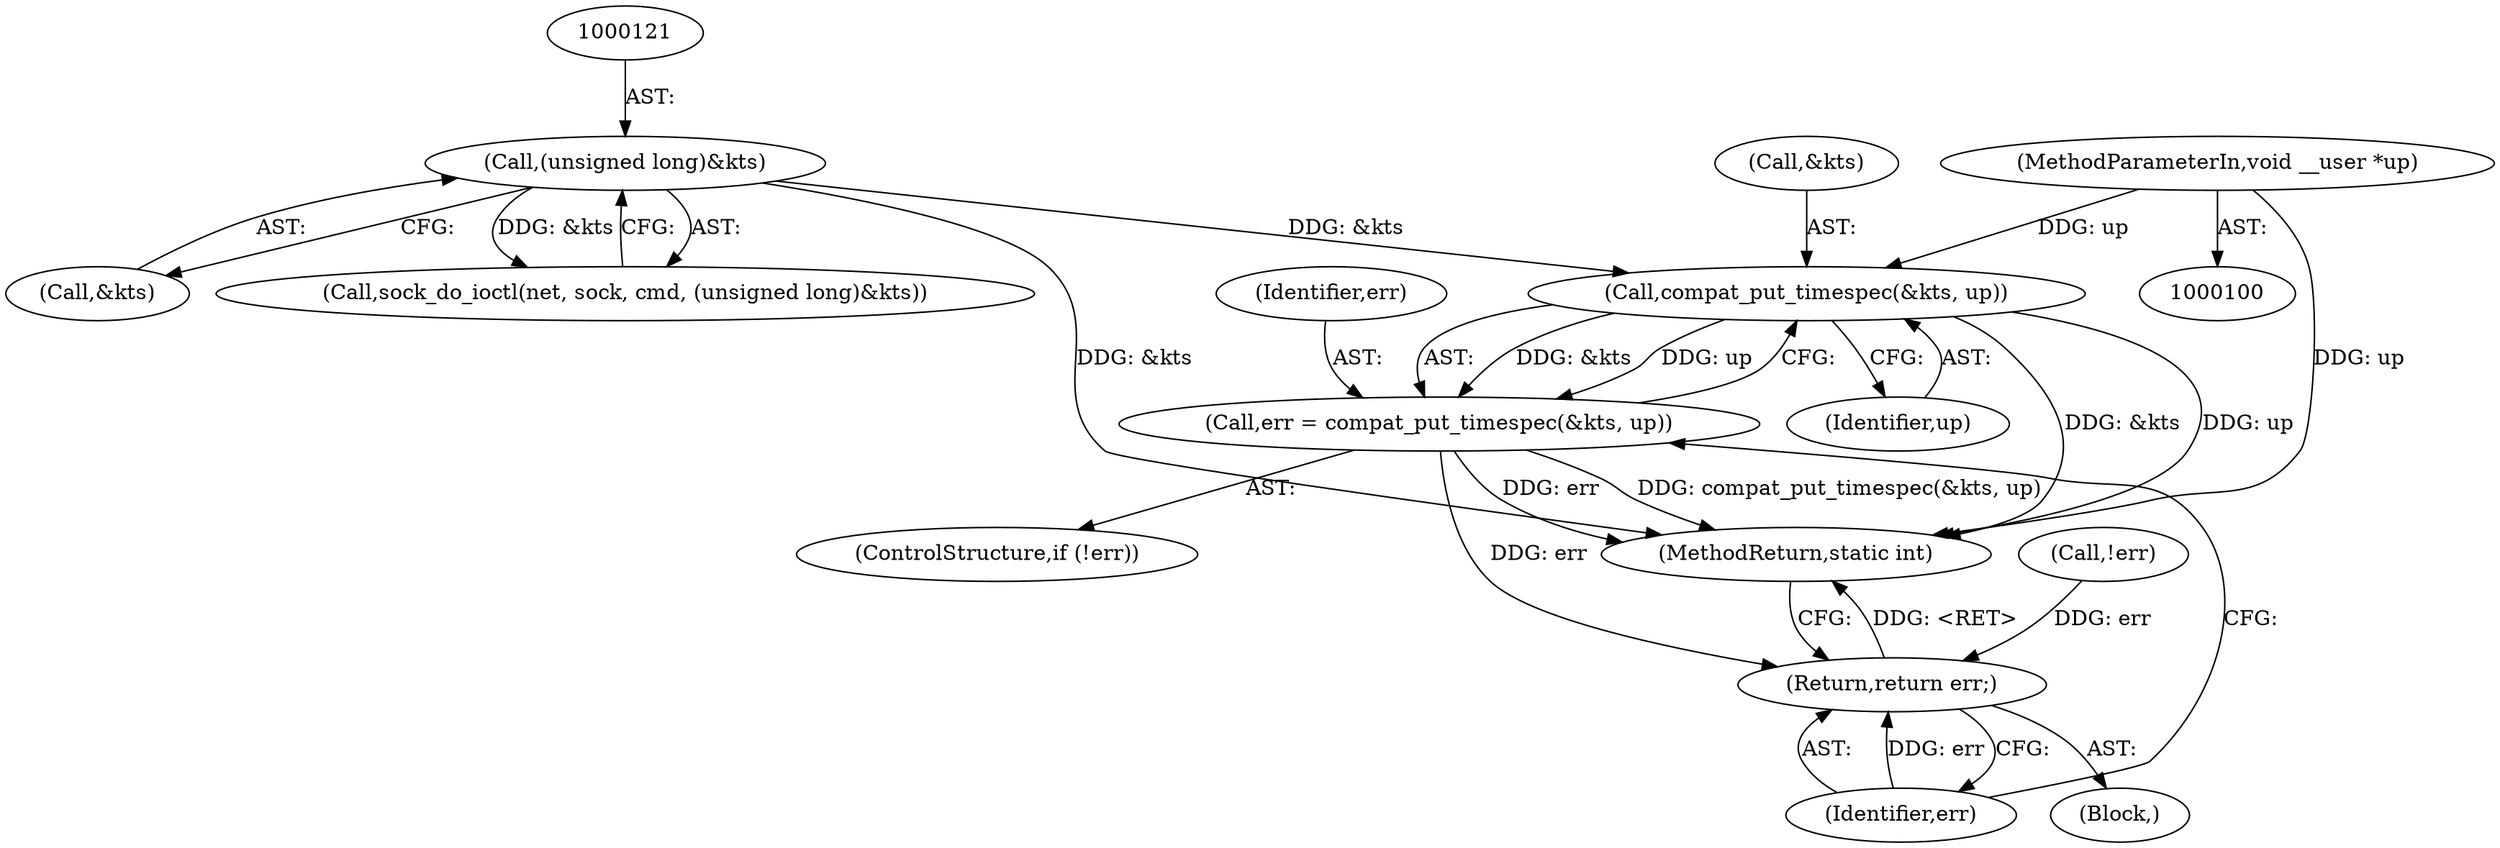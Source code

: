 digraph "0_linux_ed6fe9d614fc1bca95eb8c0ccd0e92db00ef9d5d_0@pointer" {
"1000131" [label="(Call,compat_put_timespec(&kts, up))"];
"1000120" [label="(Call,(unsigned long)&kts)"];
"1000104" [label="(MethodParameterIn,void __user *up)"];
"1000129" [label="(Call,err = compat_put_timespec(&kts, up))"];
"1000135" [label="(Return,return err;)"];
"1000136" [label="(Identifier,err)"];
"1000116" [label="(Call,sock_do_ioctl(net, sock, cmd, (unsigned long)&kts))"];
"1000126" [label="(ControlStructure,if (!err))"];
"1000105" [label="(Block,)"];
"1000137" [label="(MethodReturn,static int)"];
"1000104" [label="(MethodParameterIn,void __user *up)"];
"1000135" [label="(Return,return err;)"];
"1000127" [label="(Call,!err)"];
"1000120" [label="(Call,(unsigned long)&kts)"];
"1000130" [label="(Identifier,err)"];
"1000129" [label="(Call,err = compat_put_timespec(&kts, up))"];
"1000131" [label="(Call,compat_put_timespec(&kts, up))"];
"1000132" [label="(Call,&kts)"];
"1000122" [label="(Call,&kts)"];
"1000134" [label="(Identifier,up)"];
"1000131" -> "1000129"  [label="AST: "];
"1000131" -> "1000134"  [label="CFG: "];
"1000132" -> "1000131"  [label="AST: "];
"1000134" -> "1000131"  [label="AST: "];
"1000129" -> "1000131"  [label="CFG: "];
"1000131" -> "1000137"  [label="DDG: &kts"];
"1000131" -> "1000137"  [label="DDG: up"];
"1000131" -> "1000129"  [label="DDG: &kts"];
"1000131" -> "1000129"  [label="DDG: up"];
"1000120" -> "1000131"  [label="DDG: &kts"];
"1000104" -> "1000131"  [label="DDG: up"];
"1000120" -> "1000116"  [label="AST: "];
"1000120" -> "1000122"  [label="CFG: "];
"1000121" -> "1000120"  [label="AST: "];
"1000122" -> "1000120"  [label="AST: "];
"1000116" -> "1000120"  [label="CFG: "];
"1000120" -> "1000137"  [label="DDG: &kts"];
"1000120" -> "1000116"  [label="DDG: &kts"];
"1000104" -> "1000100"  [label="AST: "];
"1000104" -> "1000137"  [label="DDG: up"];
"1000129" -> "1000126"  [label="AST: "];
"1000130" -> "1000129"  [label="AST: "];
"1000136" -> "1000129"  [label="CFG: "];
"1000129" -> "1000137"  [label="DDG: err"];
"1000129" -> "1000137"  [label="DDG: compat_put_timespec(&kts, up)"];
"1000129" -> "1000135"  [label="DDG: err"];
"1000135" -> "1000105"  [label="AST: "];
"1000135" -> "1000136"  [label="CFG: "];
"1000136" -> "1000135"  [label="AST: "];
"1000137" -> "1000135"  [label="CFG: "];
"1000135" -> "1000137"  [label="DDG: <RET>"];
"1000136" -> "1000135"  [label="DDG: err"];
"1000127" -> "1000135"  [label="DDG: err"];
}
